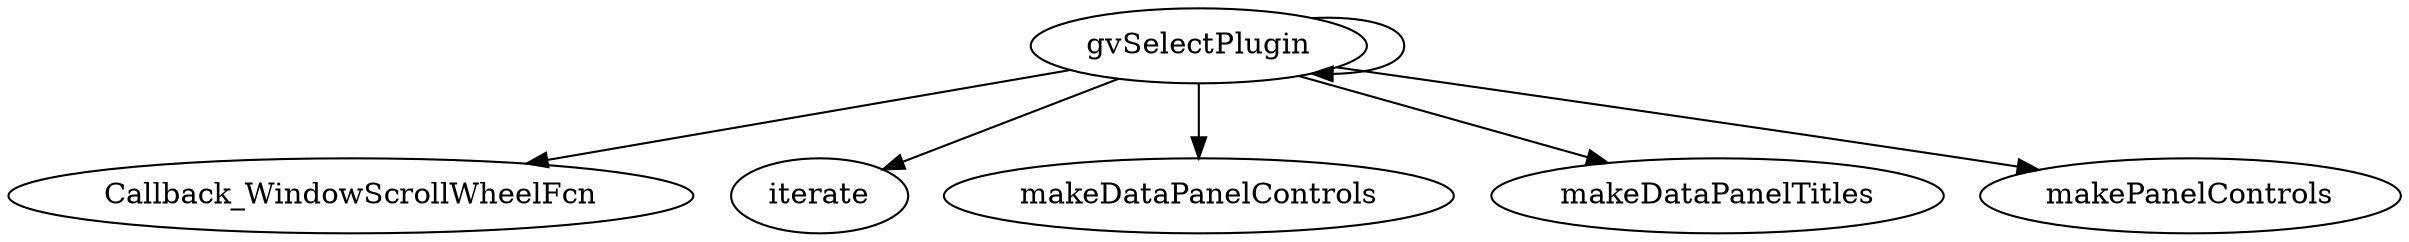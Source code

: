 /* Created by mdot for Matlab */
digraph m2html {
  gvSelectPlugin -> Callback_WindowScrollWheelFcn;
  gvSelectPlugin -> gvSelectPlugin;
  gvSelectPlugin -> iterate;
  gvSelectPlugin -> makeDataPanelControls;
  gvSelectPlugin -> makeDataPanelTitles;
  gvSelectPlugin -> makePanelControls;

  Callback_WindowScrollWheelFcn [URL="Callback_WindowScrollWheelFcn.html"];
  gvSelectPlugin [URL="gvSelectPlugin.html"];
  iterate [URL="iterate.html"];
  makeDataPanelControls [URL="makeDataPanelControls.html"];
  makeDataPanelTitles [URL="makeDataPanelTitles.html"];
  makePanelControls [URL="makePanelControls.html"];
}